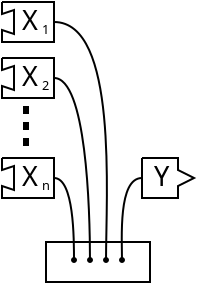<?xml version="1.0" encoding="UTF-8"?>
<dia:diagram xmlns:dia="http://www.lysator.liu.se/~alla/dia/">
  <dia:layer name="Background" visible="true" connectable="true" active="true">
    <dia:group>
      <dia:attribute name="meta">
        <dia:composite type="dict"/>
      </dia:attribute>
      <dia:attribute name="matrix"/>
      <dia:object type="Standard - BezierLine" version="0" id="O0">
        <dia:attribute name="obj_pos">
          <dia:point val="12.6,8"/>
        </dia:attribute>
        <dia:attribute name="obj_bb">
          <dia:rectangle val="12.55,7.95;13.771,12.271"/>
        </dia:attribute>
        <dia:attribute name="bez_points">
          <dia:point val="12.6,8"/>
          <dia:point val="13.6,8"/>
          <dia:point val="13.6,11"/>
          <dia:point val="13.6,12.2"/>
        </dia:attribute>
        <dia:attribute name="corner_types">
          <dia:enum val="0"/>
          <dia:enum val="0"/>
        </dia:attribute>
        <dia:attribute name="end_arrow">
          <dia:enum val="8"/>
        </dia:attribute>
        <dia:attribute name="end_arrow_length">
          <dia:real val="0.2"/>
        </dia:attribute>
        <dia:attribute name="end_arrow_width">
          <dia:real val="0.2"/>
        </dia:attribute>
      </dia:object>
      <dia:object type="Standard - BezierLine" version="0" id="O1">
        <dia:attribute name="obj_pos">
          <dia:point val="12.6,0.2"/>
        </dia:attribute>
        <dia:attribute name="obj_bb">
          <dia:rectangle val="12.55,0.15;15.371,12.271"/>
        </dia:attribute>
        <dia:attribute name="bez_points">
          <dia:point val="12.6,0.2"/>
          <dia:point val="15.8,0.2"/>
          <dia:point val="15.2,8.8"/>
          <dia:point val="15.2,12.2"/>
        </dia:attribute>
        <dia:attribute name="corner_types">
          <dia:enum val="0"/>
          <dia:enum val="0"/>
        </dia:attribute>
        <dia:attribute name="end_arrow">
          <dia:enum val="8"/>
        </dia:attribute>
        <dia:attribute name="end_arrow_length">
          <dia:real val="0.2"/>
        </dia:attribute>
        <dia:attribute name="end_arrow_width">
          <dia:real val="0.2"/>
        </dia:attribute>
      </dia:object>
      <dia:object type="Standard - BezierLine" version="0" id="O2">
        <dia:attribute name="obj_pos">
          <dia:point val="12.6,3"/>
        </dia:attribute>
        <dia:attribute name="obj_bb">
          <dia:rectangle val="12.55,2.95;14.571,12.271"/>
        </dia:attribute>
        <dia:attribute name="bez_points">
          <dia:point val="12.6,3"/>
          <dia:point val="14.2,3"/>
          <dia:point val="14.4,9.4"/>
          <dia:point val="14.4,12.2"/>
        </dia:attribute>
        <dia:attribute name="corner_types">
          <dia:enum val="0"/>
          <dia:enum val="0"/>
        </dia:attribute>
        <dia:attribute name="end_arrow">
          <dia:enum val="8"/>
        </dia:attribute>
        <dia:attribute name="end_arrow_length">
          <dia:real val="0.2"/>
        </dia:attribute>
        <dia:attribute name="end_arrow_width">
          <dia:real val="0.2"/>
        </dia:attribute>
      </dia:object>
      <dia:object type="Standard - PolyLine" version="0" id="O3">
        <dia:attribute name="obj_pos">
          <dia:point val="11.2,4.4"/>
        </dia:attribute>
        <dia:attribute name="obj_bb">
          <dia:rectangle val="11.05,4.25;11.35,6.55"/>
        </dia:attribute>
        <dia:attribute name="poly_points">
          <dia:point val="11.2,4.4"/>
          <dia:point val="11.2,5.2"/>
          <dia:point val="11.2,6.4"/>
        </dia:attribute>
        <dia:attribute name="line_width">
          <dia:real val="0.3"/>
        </dia:attribute>
        <dia:attribute name="line_style">
          <dia:enum val="1"/>
        </dia:attribute>
        <dia:attribute name="dashlength">
          <dia:real val="0.4"/>
        </dia:attribute>
      </dia:object>
      <dia:group>
        <dia:attribute name="meta">
          <dia:composite type="dict"/>
        </dia:attribute>
        <dia:attribute name="matrix"/>
        <dia:object type="Standard - Box" version="0" id="O4">
          <dia:attribute name="obj_pos">
            <dia:point val="12.2,11.2"/>
          </dia:attribute>
          <dia:attribute name="obj_bb">
            <dia:rectangle val="12.15,11.15;17.45,13.25"/>
          </dia:attribute>
          <dia:attribute name="elem_corner">
            <dia:point val="12.2,11.2"/>
          </dia:attribute>
          <dia:attribute name="elem_width">
            <dia:real val="5.2"/>
          </dia:attribute>
          <dia:attribute name="elem_height">
            <dia:real val="2"/>
          </dia:attribute>
          <dia:attribute name="inner_color">
            <dia:color val="#ffffff00"/>
          </dia:attribute>
          <dia:attribute name="show_background">
            <dia:boolean val="false"/>
          </dia:attribute>
        </dia:object>
        <dia:object type="Standard - BezierLine" version="0" id="O5">
          <dia:attribute name="obj_pos">
            <dia:point val="17,8"/>
          </dia:attribute>
          <dia:attribute name="obj_bb">
            <dia:rectangle val="15.829,7.95;17.05,12.271"/>
          </dia:attribute>
          <dia:attribute name="bez_points">
            <dia:point val="17,8"/>
            <dia:point val="15.8,8"/>
            <dia:point val="16,11"/>
            <dia:point val="16,12.2"/>
          </dia:attribute>
          <dia:attribute name="corner_types">
            <dia:enum val="0"/>
            <dia:enum val="0"/>
          </dia:attribute>
          <dia:attribute name="end_arrow">
            <dia:enum val="8"/>
          </dia:attribute>
          <dia:attribute name="end_arrow_length">
            <dia:real val="0.2"/>
          </dia:attribute>
          <dia:attribute name="end_arrow_width">
            <dia:real val="0.2"/>
          </dia:attribute>
        </dia:object>
        <dia:group>
          <dia:attribute name="meta">
            <dia:composite type="dict"/>
          </dia:attribute>
          <dia:attribute name="matrix"/>
          <dia:object type="Standard - Text" version="1" id="O6">
            <dia:attribute name="obj_pos">
              <dia:point val="17.6,8.4"/>
            </dia:attribute>
            <dia:attribute name="obj_bb">
              <dia:rectangle val="17.6,7.143;18.43,8.719"/>
            </dia:attribute>
            <dia:attribute name="text">
              <dia:composite type="text">
                <dia:attribute name="string">
                  <dia:string>#Y#</dia:string>
                </dia:attribute>
                <dia:attribute name="font">
                  <dia:font family="sans" style="0" name="Helvetica"/>
                </dia:attribute>
                <dia:attribute name="height">
                  <dia:real val="1.693"/>
                </dia:attribute>
                <dia:attribute name="pos">
                  <dia:point val="17.6,8.4"/>
                </dia:attribute>
                <dia:attribute name="color">
                  <dia:color val="#000000ff"/>
                </dia:attribute>
                <dia:attribute name="alignment">
                  <dia:enum val="0"/>
                </dia:attribute>
              </dia:composite>
            </dia:attribute>
            <dia:attribute name="valign">
              <dia:enum val="3"/>
            </dia:attribute>
          </dia:object>
          <dia:object type="Standard - PolyLine" version="0" id="O7">
            <dia:attribute name="obj_pos">
              <dia:point val="17,7"/>
            </dia:attribute>
            <dia:attribute name="obj_bb">
              <dia:rectangle val="16.95,6.95;19.712,9.05"/>
            </dia:attribute>
            <dia:attribute name="poly_points">
              <dia:point val="17,7"/>
              <dia:point val="18.8,7"/>
              <dia:point val="18.8,7.6"/>
              <dia:point val="19.6,8"/>
              <dia:point val="18.8,8.4"/>
              <dia:point val="18.8,9"/>
              <dia:point val="17,9"/>
              <dia:point val="17,7.4"/>
              <dia:point val="17,7"/>
            </dia:attribute>
          </dia:object>
        </dia:group>
      </dia:group>
      <dia:group>
        <dia:attribute name="meta">
          <dia:composite type="dict"/>
        </dia:attribute>
        <dia:attribute name="matrix"/>
        <dia:object type="Standard - Text" version="1" id="O8">
          <dia:attribute name="obj_pos">
            <dia:point val="11,0.6"/>
          </dia:attribute>
          <dia:attribute name="obj_bb">
            <dia:rectangle val="11,-0.657;11.928,0.919"/>
          </dia:attribute>
          <dia:attribute name="text">
            <dia:composite type="text">
              <dia:attribute name="string">
                <dia:string>#X#</dia:string>
              </dia:attribute>
              <dia:attribute name="font">
                <dia:font family="sans" style="0" name="Helvetica"/>
              </dia:attribute>
              <dia:attribute name="height">
                <dia:real val="1.693"/>
              </dia:attribute>
              <dia:attribute name="pos">
                <dia:point val="11,0.6"/>
              </dia:attribute>
              <dia:attribute name="color">
                <dia:color val="#000000ff"/>
              </dia:attribute>
              <dia:attribute name="alignment">
                <dia:enum val="0"/>
              </dia:attribute>
            </dia:composite>
          </dia:attribute>
          <dia:attribute name="valign">
            <dia:enum val="3"/>
          </dia:attribute>
        </dia:object>
        <dia:object type="Standard - PolyLine" version="0" id="O9">
          <dia:attribute name="obj_pos">
            <dia:point val="10,-0.8"/>
          </dia:attribute>
          <dia:attribute name="obj_bb">
            <dia:rectangle val="9.95,-0.85;12.65,1.25"/>
          </dia:attribute>
          <dia:attribute name="poly_points">
            <dia:point val="10,-0.8"/>
            <dia:point val="12.6,-0.8"/>
            <dia:point val="12.6,1.2"/>
            <dia:point val="10,1.2"/>
            <dia:point val="10,0.6"/>
            <dia:point val="10.6,0.8"/>
            <dia:point val="10.6,-0.4"/>
            <dia:point val="10,-0.2"/>
            <dia:point val="10,-0.8"/>
          </dia:attribute>
        </dia:object>
        <dia:object type="Standard - Text" version="1" id="O10">
          <dia:attribute name="obj_pos">
            <dia:point val="12,0.8"/>
          </dia:attribute>
          <dia:attribute name="obj_bb">
            <dia:rectangle val="12,0.206;12.408,0.951"/>
          </dia:attribute>
          <dia:attribute name="text">
            <dia:composite type="text">
              <dia:attribute name="string">
                <dia:string>#1#</dia:string>
              </dia:attribute>
              <dia:attribute name="font">
                <dia:font family="sans" style="0" name="Helvetica"/>
              </dia:attribute>
              <dia:attribute name="height">
                <dia:real val="0.8"/>
              </dia:attribute>
              <dia:attribute name="pos">
                <dia:point val="12,0.8"/>
              </dia:attribute>
              <dia:attribute name="color">
                <dia:color val="#000000ff"/>
              </dia:attribute>
              <dia:attribute name="alignment">
                <dia:enum val="0"/>
              </dia:attribute>
            </dia:composite>
          </dia:attribute>
          <dia:attribute name="valign">
            <dia:enum val="3"/>
          </dia:attribute>
        </dia:object>
      </dia:group>
      <dia:group>
        <dia:attribute name="meta">
          <dia:composite type="dict"/>
        </dia:attribute>
        <dia:attribute name="matrix"/>
        <dia:object type="Standard - Text" version="1" id="O11">
          <dia:attribute name="obj_pos">
            <dia:point val="11,3.4"/>
          </dia:attribute>
          <dia:attribute name="obj_bb">
            <dia:rectangle val="11,2.143;11.928,3.719"/>
          </dia:attribute>
          <dia:attribute name="text">
            <dia:composite type="text">
              <dia:attribute name="string">
                <dia:string>#X#</dia:string>
              </dia:attribute>
              <dia:attribute name="font">
                <dia:font family="sans" style="0" name="Helvetica"/>
              </dia:attribute>
              <dia:attribute name="height">
                <dia:real val="1.693"/>
              </dia:attribute>
              <dia:attribute name="pos">
                <dia:point val="11,3.4"/>
              </dia:attribute>
              <dia:attribute name="color">
                <dia:color val="#000000ff"/>
              </dia:attribute>
              <dia:attribute name="alignment">
                <dia:enum val="0"/>
              </dia:attribute>
            </dia:composite>
          </dia:attribute>
          <dia:attribute name="valign">
            <dia:enum val="3"/>
          </dia:attribute>
        </dia:object>
        <dia:object type="Standard - PolyLine" version="0" id="O12">
          <dia:attribute name="obj_pos">
            <dia:point val="10,2"/>
          </dia:attribute>
          <dia:attribute name="obj_bb">
            <dia:rectangle val="9.95,1.95;12.65,4.05"/>
          </dia:attribute>
          <dia:attribute name="poly_points">
            <dia:point val="10,2"/>
            <dia:point val="12.6,2"/>
            <dia:point val="12.6,4"/>
            <dia:point val="10,4"/>
            <dia:point val="10,3.4"/>
            <dia:point val="10.6,3.6"/>
            <dia:point val="10.6,2.4"/>
            <dia:point val="10,2.6"/>
            <dia:point val="10,2"/>
          </dia:attribute>
        </dia:object>
        <dia:object type="Standard - Text" version="1" id="O13">
          <dia:attribute name="obj_pos">
            <dia:point val="12,3.6"/>
          </dia:attribute>
          <dia:attribute name="obj_bb">
            <dia:rectangle val="12,3.006;12.408,3.751"/>
          </dia:attribute>
          <dia:attribute name="text">
            <dia:composite type="text">
              <dia:attribute name="string">
                <dia:string>#2#</dia:string>
              </dia:attribute>
              <dia:attribute name="font">
                <dia:font family="sans" style="0" name="Helvetica"/>
              </dia:attribute>
              <dia:attribute name="height">
                <dia:real val="0.8"/>
              </dia:attribute>
              <dia:attribute name="pos">
                <dia:point val="12,3.6"/>
              </dia:attribute>
              <dia:attribute name="color">
                <dia:color val="#000000ff"/>
              </dia:attribute>
              <dia:attribute name="alignment">
                <dia:enum val="0"/>
              </dia:attribute>
            </dia:composite>
          </dia:attribute>
          <dia:attribute name="valign">
            <dia:enum val="3"/>
          </dia:attribute>
        </dia:object>
      </dia:group>
      <dia:group>
        <dia:attribute name="meta">
          <dia:composite type="dict"/>
        </dia:attribute>
        <dia:attribute name="matrix"/>
        <dia:object type="Standard - Text" version="1" id="O14">
          <dia:attribute name="obj_pos">
            <dia:point val="11,8.4"/>
          </dia:attribute>
          <dia:attribute name="obj_bb">
            <dia:rectangle val="11,7.143;11.928,8.719"/>
          </dia:attribute>
          <dia:attribute name="text">
            <dia:composite type="text">
              <dia:attribute name="string">
                <dia:string>#X#</dia:string>
              </dia:attribute>
              <dia:attribute name="font">
                <dia:font family="sans" style="0" name="Helvetica"/>
              </dia:attribute>
              <dia:attribute name="height">
                <dia:real val="1.693"/>
              </dia:attribute>
              <dia:attribute name="pos">
                <dia:point val="11,8.4"/>
              </dia:attribute>
              <dia:attribute name="color">
                <dia:color val="#000000ff"/>
              </dia:attribute>
              <dia:attribute name="alignment">
                <dia:enum val="0"/>
              </dia:attribute>
            </dia:composite>
          </dia:attribute>
          <dia:attribute name="valign">
            <dia:enum val="3"/>
          </dia:attribute>
        </dia:object>
        <dia:object type="Standard - PolyLine" version="0" id="O15">
          <dia:attribute name="obj_pos">
            <dia:point val="10,7"/>
          </dia:attribute>
          <dia:attribute name="obj_bb">
            <dia:rectangle val="9.95,6.95;12.65,9.05"/>
          </dia:attribute>
          <dia:attribute name="poly_points">
            <dia:point val="10,7"/>
            <dia:point val="12.6,7"/>
            <dia:point val="12.6,9"/>
            <dia:point val="10,9"/>
            <dia:point val="10,8.4"/>
            <dia:point val="10.6,8.6"/>
            <dia:point val="10.6,7.4"/>
            <dia:point val="10,7.6"/>
            <dia:point val="10,7"/>
          </dia:attribute>
        </dia:object>
        <dia:object type="Standard - Text" version="1" id="O16">
          <dia:attribute name="obj_pos">
            <dia:point val="12,8.6"/>
          </dia:attribute>
          <dia:attribute name="obj_bb">
            <dia:rectangle val="12,8.006;12.405,8.751"/>
          </dia:attribute>
          <dia:attribute name="text">
            <dia:composite type="text">
              <dia:attribute name="string">
                <dia:string>#n#</dia:string>
              </dia:attribute>
              <dia:attribute name="font">
                <dia:font family="sans" style="0" name="Helvetica"/>
              </dia:attribute>
              <dia:attribute name="height">
                <dia:real val="0.8"/>
              </dia:attribute>
              <dia:attribute name="pos">
                <dia:point val="12,8.6"/>
              </dia:attribute>
              <dia:attribute name="color">
                <dia:color val="#000000ff"/>
              </dia:attribute>
              <dia:attribute name="alignment">
                <dia:enum val="0"/>
              </dia:attribute>
            </dia:composite>
          </dia:attribute>
          <dia:attribute name="valign">
            <dia:enum val="3"/>
          </dia:attribute>
        </dia:object>
      </dia:group>
    </dia:group>
  </dia:layer>
</dia:diagram>
